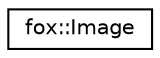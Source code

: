digraph "Graphical Class Hierarchy"
{
 // LATEX_PDF_SIZE
  edge [fontname="Helvetica",fontsize="10",labelfontname="Helvetica",labelfontsize="10"];
  node [fontname="Helvetica",fontsize="10",shape=record];
  rankdir="LR";
  Node0 [label="fox::Image",height=0.2,width=0.4,color="black", fillcolor="white", style="filled",URL="$classfox_1_1Image.html",tooltip=" "];
}
